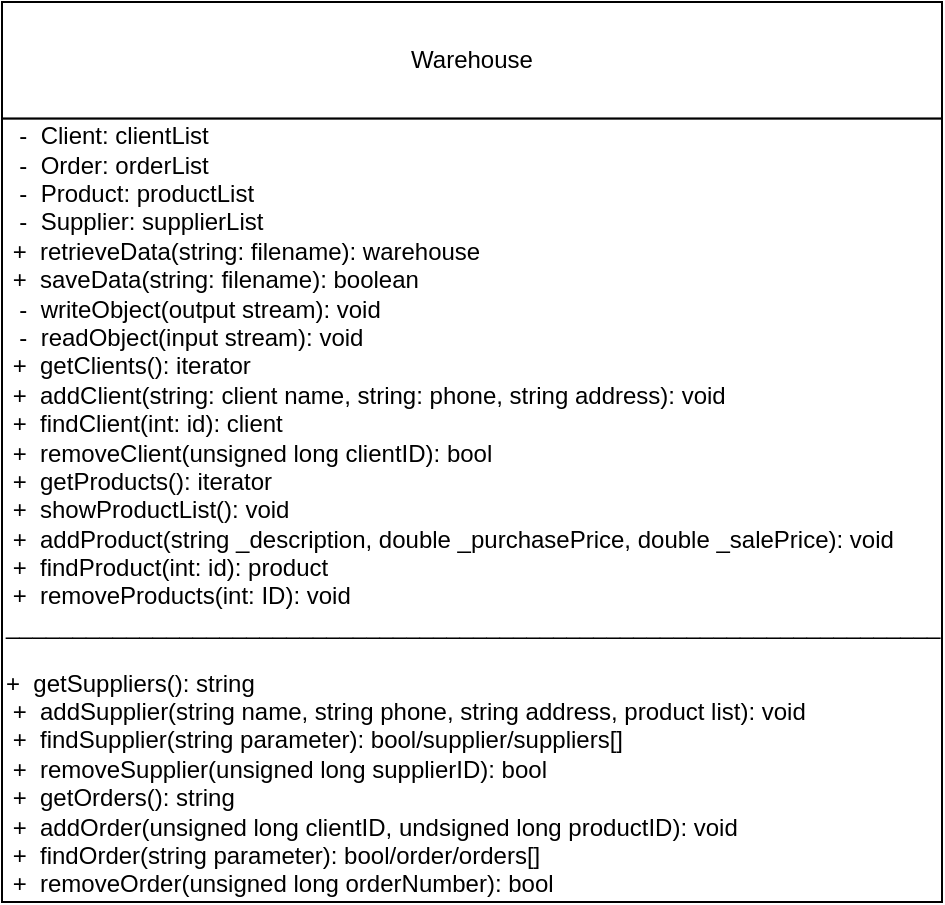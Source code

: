 <mxfile version="12.7.4" type="github">
  <diagram id="CLRaHryyYa0xOvTVhCor" name="Page-1">
    <mxGraphModel dx="831" dy="525" grid="1" gridSize="10" guides="1" tooltips="1" connect="1" arrows="1" fold="1" page="1" pageScale="1" pageWidth="850" pageHeight="1100" math="0" shadow="0">
      <root>
        <mxCell id="0" />
        <mxCell id="1" parent="0" />
        <mxCell id="xvll8Nh_N9pdd9aSw5_w-8" value="-" style="group" parent="1" vertex="1" connectable="0">
          <mxGeometry x="140.0" y="70" width="470" height="450" as="geometry" />
        </mxCell>
        <mxCell id="xvll8Nh_N9pdd9aSw5_w-6" value="Warehouse" style="text;html=1;align=center;verticalAlign=middle;whiteSpace=wrap;rounded=0;strokeColor=#000000;fillColor=#ffffff;" parent="xvll8Nh_N9pdd9aSw5_w-8" vertex="1">
          <mxGeometry width="470" height="58.33" as="geometry" />
        </mxCell>
        <mxCell id="xvll8Nh_N9pdd9aSw5_w-7" value="&amp;nbsp; -&amp;nbsp; Client: clientList&amp;nbsp;&lt;br&gt;&amp;nbsp; -&amp;nbsp; Order: orderList&lt;br&gt;&amp;nbsp; -&amp;nbsp; Product: productList&lt;br&gt;&amp;nbsp; -&amp;nbsp; Supplier: supplierList&lt;br&gt;&amp;nbsp;+&amp;nbsp; retrieveData(string: filename): warehouse&lt;br&gt;&amp;nbsp;+&amp;nbsp; saveData(string: filename): boolean&lt;br&gt;&amp;nbsp; -&amp;nbsp; writeObject(output stream): void&lt;br&gt;&amp;nbsp; -&amp;nbsp; readObject(input stream): void&lt;br&gt;&amp;nbsp;+&amp;nbsp; getClients(): iterator&lt;br&gt;&amp;nbsp;+&amp;nbsp; addClient(string: client name, string: phone, string address): void&lt;br&gt;&amp;nbsp;+&amp;nbsp; findClient(int: id): client&lt;br&gt;&amp;nbsp;+&amp;nbsp; removeClient(unsigned long clientID): bool&lt;br&gt;&amp;nbsp;+&amp;nbsp; getProducts(): iterator&lt;br&gt;&amp;nbsp;+&amp;nbsp; showProductList(): void&lt;br&gt;&amp;nbsp;+&amp;nbsp; addProduct(string _description, double _purchasePrice, double _salePrice): void&lt;br&gt;&amp;nbsp;+&amp;nbsp; findProduct(int: id): product&lt;br&gt;&amp;nbsp;+&amp;nbsp; removeProducts(int: ID): void&lt;br&gt;______________________________________________________________________&lt;br&gt;&amp;nbsp;&lt;br&gt;+&amp;nbsp; getSuppliers(): string&lt;br&gt;&amp;nbsp;+&amp;nbsp; addSupplier(string name, string phone, string address, product list): void&lt;br&gt;&amp;nbsp;+&amp;nbsp; findSupplier(string parameter): bool/supplier/suppliers[]&lt;br&gt;&amp;nbsp;+&amp;nbsp; removeSupplier(unsigned long supplierID): bool&lt;br&gt;&amp;nbsp;+&amp;nbsp; getOrders(): string&lt;br&gt;&amp;nbsp;+&amp;nbsp; addOrder(unsigned long clientID, undsigned long productID): void&lt;br&gt;&amp;nbsp;+&amp;nbsp; findOrder(string parameter): bool/order/orders[]&lt;br&gt;&amp;nbsp;+&amp;nbsp; removeOrder(unsigned long orderNumber): bool" style="text;html=1;align=left;verticalAlign=middle;whiteSpace=wrap;rounded=0;strokeColor=#000000;fillColor=#ffffff;" parent="xvll8Nh_N9pdd9aSw5_w-8" vertex="1">
          <mxGeometry y="58.33" width="470" height="391.67" as="geometry" />
        </mxCell>
      </root>
    </mxGraphModel>
  </diagram>
</mxfile>
